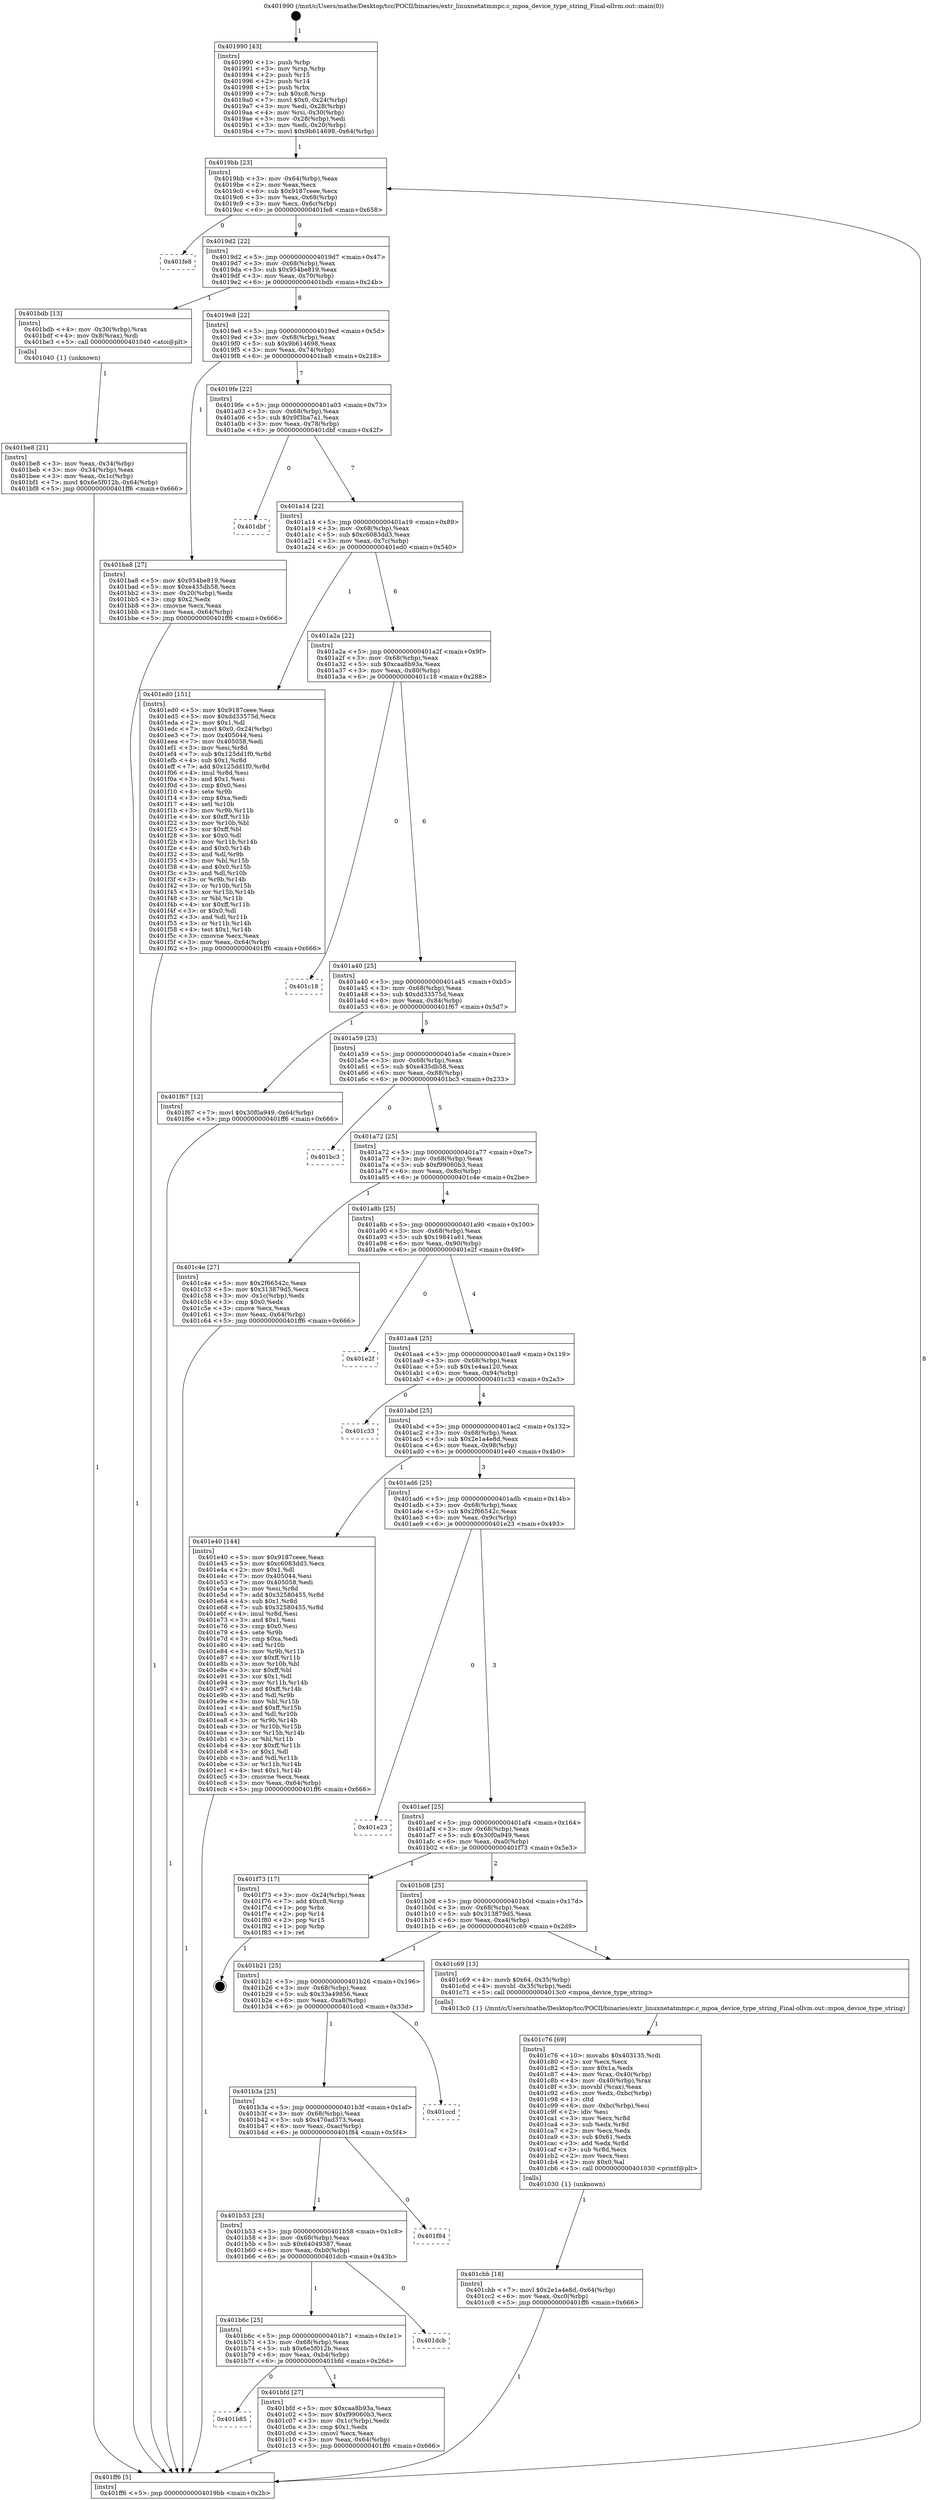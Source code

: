 digraph "0x401990" {
  label = "0x401990 (/mnt/c/Users/mathe/Desktop/tcc/POCII/binaries/extr_linuxnetatmmpc.c_mpoa_device_type_string_Final-ollvm.out::main(0))"
  labelloc = "t"
  node[shape=record]

  Entry [label="",width=0.3,height=0.3,shape=circle,fillcolor=black,style=filled]
  "0x4019bb" [label="{
     0x4019bb [23]\l
     | [instrs]\l
     &nbsp;&nbsp;0x4019bb \<+3\>: mov -0x64(%rbp),%eax\l
     &nbsp;&nbsp;0x4019be \<+2\>: mov %eax,%ecx\l
     &nbsp;&nbsp;0x4019c0 \<+6\>: sub $0x9187ceee,%ecx\l
     &nbsp;&nbsp;0x4019c6 \<+3\>: mov %eax,-0x68(%rbp)\l
     &nbsp;&nbsp;0x4019c9 \<+3\>: mov %ecx,-0x6c(%rbp)\l
     &nbsp;&nbsp;0x4019cc \<+6\>: je 0000000000401fe8 \<main+0x658\>\l
  }"]
  "0x401fe8" [label="{
     0x401fe8\l
  }", style=dashed]
  "0x4019d2" [label="{
     0x4019d2 [22]\l
     | [instrs]\l
     &nbsp;&nbsp;0x4019d2 \<+5\>: jmp 00000000004019d7 \<main+0x47\>\l
     &nbsp;&nbsp;0x4019d7 \<+3\>: mov -0x68(%rbp),%eax\l
     &nbsp;&nbsp;0x4019da \<+5\>: sub $0x954be819,%eax\l
     &nbsp;&nbsp;0x4019df \<+3\>: mov %eax,-0x70(%rbp)\l
     &nbsp;&nbsp;0x4019e2 \<+6\>: je 0000000000401bdb \<main+0x24b\>\l
  }"]
  Exit [label="",width=0.3,height=0.3,shape=circle,fillcolor=black,style=filled,peripheries=2]
  "0x401bdb" [label="{
     0x401bdb [13]\l
     | [instrs]\l
     &nbsp;&nbsp;0x401bdb \<+4\>: mov -0x30(%rbp),%rax\l
     &nbsp;&nbsp;0x401bdf \<+4\>: mov 0x8(%rax),%rdi\l
     &nbsp;&nbsp;0x401be3 \<+5\>: call 0000000000401040 \<atoi@plt\>\l
     | [calls]\l
     &nbsp;&nbsp;0x401040 \{1\} (unknown)\l
  }"]
  "0x4019e8" [label="{
     0x4019e8 [22]\l
     | [instrs]\l
     &nbsp;&nbsp;0x4019e8 \<+5\>: jmp 00000000004019ed \<main+0x5d\>\l
     &nbsp;&nbsp;0x4019ed \<+3\>: mov -0x68(%rbp),%eax\l
     &nbsp;&nbsp;0x4019f0 \<+5\>: sub $0x9b614698,%eax\l
     &nbsp;&nbsp;0x4019f5 \<+3\>: mov %eax,-0x74(%rbp)\l
     &nbsp;&nbsp;0x4019f8 \<+6\>: je 0000000000401ba8 \<main+0x218\>\l
  }"]
  "0x401cbb" [label="{
     0x401cbb [18]\l
     | [instrs]\l
     &nbsp;&nbsp;0x401cbb \<+7\>: movl $0x2e1a4e8d,-0x64(%rbp)\l
     &nbsp;&nbsp;0x401cc2 \<+6\>: mov %eax,-0xc0(%rbp)\l
     &nbsp;&nbsp;0x401cc8 \<+5\>: jmp 0000000000401ff6 \<main+0x666\>\l
  }"]
  "0x401ba8" [label="{
     0x401ba8 [27]\l
     | [instrs]\l
     &nbsp;&nbsp;0x401ba8 \<+5\>: mov $0x954be819,%eax\l
     &nbsp;&nbsp;0x401bad \<+5\>: mov $0xe435db58,%ecx\l
     &nbsp;&nbsp;0x401bb2 \<+3\>: mov -0x20(%rbp),%edx\l
     &nbsp;&nbsp;0x401bb5 \<+3\>: cmp $0x2,%edx\l
     &nbsp;&nbsp;0x401bb8 \<+3\>: cmovne %ecx,%eax\l
     &nbsp;&nbsp;0x401bbb \<+3\>: mov %eax,-0x64(%rbp)\l
     &nbsp;&nbsp;0x401bbe \<+5\>: jmp 0000000000401ff6 \<main+0x666\>\l
  }"]
  "0x4019fe" [label="{
     0x4019fe [22]\l
     | [instrs]\l
     &nbsp;&nbsp;0x4019fe \<+5\>: jmp 0000000000401a03 \<main+0x73\>\l
     &nbsp;&nbsp;0x401a03 \<+3\>: mov -0x68(%rbp),%eax\l
     &nbsp;&nbsp;0x401a06 \<+5\>: sub $0x9f3ba7a1,%eax\l
     &nbsp;&nbsp;0x401a0b \<+3\>: mov %eax,-0x78(%rbp)\l
     &nbsp;&nbsp;0x401a0e \<+6\>: je 0000000000401dbf \<main+0x42f\>\l
  }"]
  "0x401ff6" [label="{
     0x401ff6 [5]\l
     | [instrs]\l
     &nbsp;&nbsp;0x401ff6 \<+5\>: jmp 00000000004019bb \<main+0x2b\>\l
  }"]
  "0x401990" [label="{
     0x401990 [43]\l
     | [instrs]\l
     &nbsp;&nbsp;0x401990 \<+1\>: push %rbp\l
     &nbsp;&nbsp;0x401991 \<+3\>: mov %rsp,%rbp\l
     &nbsp;&nbsp;0x401994 \<+2\>: push %r15\l
     &nbsp;&nbsp;0x401996 \<+2\>: push %r14\l
     &nbsp;&nbsp;0x401998 \<+1\>: push %rbx\l
     &nbsp;&nbsp;0x401999 \<+7\>: sub $0xc8,%rsp\l
     &nbsp;&nbsp;0x4019a0 \<+7\>: movl $0x0,-0x24(%rbp)\l
     &nbsp;&nbsp;0x4019a7 \<+3\>: mov %edi,-0x28(%rbp)\l
     &nbsp;&nbsp;0x4019aa \<+4\>: mov %rsi,-0x30(%rbp)\l
     &nbsp;&nbsp;0x4019ae \<+3\>: mov -0x28(%rbp),%edi\l
     &nbsp;&nbsp;0x4019b1 \<+3\>: mov %edi,-0x20(%rbp)\l
     &nbsp;&nbsp;0x4019b4 \<+7\>: movl $0x9b614698,-0x64(%rbp)\l
  }"]
  "0x401be8" [label="{
     0x401be8 [21]\l
     | [instrs]\l
     &nbsp;&nbsp;0x401be8 \<+3\>: mov %eax,-0x34(%rbp)\l
     &nbsp;&nbsp;0x401beb \<+3\>: mov -0x34(%rbp),%eax\l
     &nbsp;&nbsp;0x401bee \<+3\>: mov %eax,-0x1c(%rbp)\l
     &nbsp;&nbsp;0x401bf1 \<+7\>: movl $0x6e5f012b,-0x64(%rbp)\l
     &nbsp;&nbsp;0x401bf8 \<+5\>: jmp 0000000000401ff6 \<main+0x666\>\l
  }"]
  "0x401c76" [label="{
     0x401c76 [69]\l
     | [instrs]\l
     &nbsp;&nbsp;0x401c76 \<+10\>: movabs $0x403135,%rdi\l
     &nbsp;&nbsp;0x401c80 \<+2\>: xor %ecx,%ecx\l
     &nbsp;&nbsp;0x401c82 \<+5\>: mov $0x1a,%edx\l
     &nbsp;&nbsp;0x401c87 \<+4\>: mov %rax,-0x40(%rbp)\l
     &nbsp;&nbsp;0x401c8b \<+4\>: mov -0x40(%rbp),%rax\l
     &nbsp;&nbsp;0x401c8f \<+3\>: movsbl (%rax),%eax\l
     &nbsp;&nbsp;0x401c92 \<+6\>: mov %edx,-0xbc(%rbp)\l
     &nbsp;&nbsp;0x401c98 \<+1\>: cltd\l
     &nbsp;&nbsp;0x401c99 \<+6\>: mov -0xbc(%rbp),%esi\l
     &nbsp;&nbsp;0x401c9f \<+2\>: idiv %esi\l
     &nbsp;&nbsp;0x401ca1 \<+3\>: mov %ecx,%r8d\l
     &nbsp;&nbsp;0x401ca4 \<+3\>: sub %edx,%r8d\l
     &nbsp;&nbsp;0x401ca7 \<+2\>: mov %ecx,%edx\l
     &nbsp;&nbsp;0x401ca9 \<+3\>: sub $0x61,%edx\l
     &nbsp;&nbsp;0x401cac \<+3\>: add %edx,%r8d\l
     &nbsp;&nbsp;0x401caf \<+3\>: sub %r8d,%ecx\l
     &nbsp;&nbsp;0x401cb2 \<+2\>: mov %ecx,%esi\l
     &nbsp;&nbsp;0x401cb4 \<+2\>: mov $0x0,%al\l
     &nbsp;&nbsp;0x401cb6 \<+5\>: call 0000000000401030 \<printf@plt\>\l
     | [calls]\l
     &nbsp;&nbsp;0x401030 \{1\} (unknown)\l
  }"]
  "0x401dbf" [label="{
     0x401dbf\l
  }", style=dashed]
  "0x401a14" [label="{
     0x401a14 [22]\l
     | [instrs]\l
     &nbsp;&nbsp;0x401a14 \<+5\>: jmp 0000000000401a19 \<main+0x89\>\l
     &nbsp;&nbsp;0x401a19 \<+3\>: mov -0x68(%rbp),%eax\l
     &nbsp;&nbsp;0x401a1c \<+5\>: sub $0xc6083dd3,%eax\l
     &nbsp;&nbsp;0x401a21 \<+3\>: mov %eax,-0x7c(%rbp)\l
     &nbsp;&nbsp;0x401a24 \<+6\>: je 0000000000401ed0 \<main+0x540\>\l
  }"]
  "0x401b85" [label="{
     0x401b85\l
  }", style=dashed]
  "0x401ed0" [label="{
     0x401ed0 [151]\l
     | [instrs]\l
     &nbsp;&nbsp;0x401ed0 \<+5\>: mov $0x9187ceee,%eax\l
     &nbsp;&nbsp;0x401ed5 \<+5\>: mov $0xdd33575d,%ecx\l
     &nbsp;&nbsp;0x401eda \<+2\>: mov $0x1,%dl\l
     &nbsp;&nbsp;0x401edc \<+7\>: movl $0x0,-0x24(%rbp)\l
     &nbsp;&nbsp;0x401ee3 \<+7\>: mov 0x405044,%esi\l
     &nbsp;&nbsp;0x401eea \<+7\>: mov 0x405058,%edi\l
     &nbsp;&nbsp;0x401ef1 \<+3\>: mov %esi,%r8d\l
     &nbsp;&nbsp;0x401ef4 \<+7\>: sub $0x125dd1f0,%r8d\l
     &nbsp;&nbsp;0x401efb \<+4\>: sub $0x1,%r8d\l
     &nbsp;&nbsp;0x401eff \<+7\>: add $0x125dd1f0,%r8d\l
     &nbsp;&nbsp;0x401f06 \<+4\>: imul %r8d,%esi\l
     &nbsp;&nbsp;0x401f0a \<+3\>: and $0x1,%esi\l
     &nbsp;&nbsp;0x401f0d \<+3\>: cmp $0x0,%esi\l
     &nbsp;&nbsp;0x401f10 \<+4\>: sete %r9b\l
     &nbsp;&nbsp;0x401f14 \<+3\>: cmp $0xa,%edi\l
     &nbsp;&nbsp;0x401f17 \<+4\>: setl %r10b\l
     &nbsp;&nbsp;0x401f1b \<+3\>: mov %r9b,%r11b\l
     &nbsp;&nbsp;0x401f1e \<+4\>: xor $0xff,%r11b\l
     &nbsp;&nbsp;0x401f22 \<+3\>: mov %r10b,%bl\l
     &nbsp;&nbsp;0x401f25 \<+3\>: xor $0xff,%bl\l
     &nbsp;&nbsp;0x401f28 \<+3\>: xor $0x0,%dl\l
     &nbsp;&nbsp;0x401f2b \<+3\>: mov %r11b,%r14b\l
     &nbsp;&nbsp;0x401f2e \<+4\>: and $0x0,%r14b\l
     &nbsp;&nbsp;0x401f32 \<+3\>: and %dl,%r9b\l
     &nbsp;&nbsp;0x401f35 \<+3\>: mov %bl,%r15b\l
     &nbsp;&nbsp;0x401f38 \<+4\>: and $0x0,%r15b\l
     &nbsp;&nbsp;0x401f3c \<+3\>: and %dl,%r10b\l
     &nbsp;&nbsp;0x401f3f \<+3\>: or %r9b,%r14b\l
     &nbsp;&nbsp;0x401f42 \<+3\>: or %r10b,%r15b\l
     &nbsp;&nbsp;0x401f45 \<+3\>: xor %r15b,%r14b\l
     &nbsp;&nbsp;0x401f48 \<+3\>: or %bl,%r11b\l
     &nbsp;&nbsp;0x401f4b \<+4\>: xor $0xff,%r11b\l
     &nbsp;&nbsp;0x401f4f \<+3\>: or $0x0,%dl\l
     &nbsp;&nbsp;0x401f52 \<+3\>: and %dl,%r11b\l
     &nbsp;&nbsp;0x401f55 \<+3\>: or %r11b,%r14b\l
     &nbsp;&nbsp;0x401f58 \<+4\>: test $0x1,%r14b\l
     &nbsp;&nbsp;0x401f5c \<+3\>: cmovne %ecx,%eax\l
     &nbsp;&nbsp;0x401f5f \<+3\>: mov %eax,-0x64(%rbp)\l
     &nbsp;&nbsp;0x401f62 \<+5\>: jmp 0000000000401ff6 \<main+0x666\>\l
  }"]
  "0x401a2a" [label="{
     0x401a2a [22]\l
     | [instrs]\l
     &nbsp;&nbsp;0x401a2a \<+5\>: jmp 0000000000401a2f \<main+0x9f\>\l
     &nbsp;&nbsp;0x401a2f \<+3\>: mov -0x68(%rbp),%eax\l
     &nbsp;&nbsp;0x401a32 \<+5\>: sub $0xcaa8b93a,%eax\l
     &nbsp;&nbsp;0x401a37 \<+3\>: mov %eax,-0x80(%rbp)\l
     &nbsp;&nbsp;0x401a3a \<+6\>: je 0000000000401c18 \<main+0x288\>\l
  }"]
  "0x401bfd" [label="{
     0x401bfd [27]\l
     | [instrs]\l
     &nbsp;&nbsp;0x401bfd \<+5\>: mov $0xcaa8b93a,%eax\l
     &nbsp;&nbsp;0x401c02 \<+5\>: mov $0xf99060b3,%ecx\l
     &nbsp;&nbsp;0x401c07 \<+3\>: mov -0x1c(%rbp),%edx\l
     &nbsp;&nbsp;0x401c0a \<+3\>: cmp $0x1,%edx\l
     &nbsp;&nbsp;0x401c0d \<+3\>: cmovl %ecx,%eax\l
     &nbsp;&nbsp;0x401c10 \<+3\>: mov %eax,-0x64(%rbp)\l
     &nbsp;&nbsp;0x401c13 \<+5\>: jmp 0000000000401ff6 \<main+0x666\>\l
  }"]
  "0x401c18" [label="{
     0x401c18\l
  }", style=dashed]
  "0x401a40" [label="{
     0x401a40 [25]\l
     | [instrs]\l
     &nbsp;&nbsp;0x401a40 \<+5\>: jmp 0000000000401a45 \<main+0xb5\>\l
     &nbsp;&nbsp;0x401a45 \<+3\>: mov -0x68(%rbp),%eax\l
     &nbsp;&nbsp;0x401a48 \<+5\>: sub $0xdd33575d,%eax\l
     &nbsp;&nbsp;0x401a4d \<+6\>: mov %eax,-0x84(%rbp)\l
     &nbsp;&nbsp;0x401a53 \<+6\>: je 0000000000401f67 \<main+0x5d7\>\l
  }"]
  "0x401b6c" [label="{
     0x401b6c [25]\l
     | [instrs]\l
     &nbsp;&nbsp;0x401b6c \<+5\>: jmp 0000000000401b71 \<main+0x1e1\>\l
     &nbsp;&nbsp;0x401b71 \<+3\>: mov -0x68(%rbp),%eax\l
     &nbsp;&nbsp;0x401b74 \<+5\>: sub $0x6e5f012b,%eax\l
     &nbsp;&nbsp;0x401b79 \<+6\>: mov %eax,-0xb4(%rbp)\l
     &nbsp;&nbsp;0x401b7f \<+6\>: je 0000000000401bfd \<main+0x26d\>\l
  }"]
  "0x401f67" [label="{
     0x401f67 [12]\l
     | [instrs]\l
     &nbsp;&nbsp;0x401f67 \<+7\>: movl $0x30f0a949,-0x64(%rbp)\l
     &nbsp;&nbsp;0x401f6e \<+5\>: jmp 0000000000401ff6 \<main+0x666\>\l
  }"]
  "0x401a59" [label="{
     0x401a59 [25]\l
     | [instrs]\l
     &nbsp;&nbsp;0x401a59 \<+5\>: jmp 0000000000401a5e \<main+0xce\>\l
     &nbsp;&nbsp;0x401a5e \<+3\>: mov -0x68(%rbp),%eax\l
     &nbsp;&nbsp;0x401a61 \<+5\>: sub $0xe435db58,%eax\l
     &nbsp;&nbsp;0x401a66 \<+6\>: mov %eax,-0x88(%rbp)\l
     &nbsp;&nbsp;0x401a6c \<+6\>: je 0000000000401bc3 \<main+0x233\>\l
  }"]
  "0x401dcb" [label="{
     0x401dcb\l
  }", style=dashed]
  "0x401bc3" [label="{
     0x401bc3\l
  }", style=dashed]
  "0x401a72" [label="{
     0x401a72 [25]\l
     | [instrs]\l
     &nbsp;&nbsp;0x401a72 \<+5\>: jmp 0000000000401a77 \<main+0xe7\>\l
     &nbsp;&nbsp;0x401a77 \<+3\>: mov -0x68(%rbp),%eax\l
     &nbsp;&nbsp;0x401a7a \<+5\>: sub $0xf99060b3,%eax\l
     &nbsp;&nbsp;0x401a7f \<+6\>: mov %eax,-0x8c(%rbp)\l
     &nbsp;&nbsp;0x401a85 \<+6\>: je 0000000000401c4e \<main+0x2be\>\l
  }"]
  "0x401b53" [label="{
     0x401b53 [25]\l
     | [instrs]\l
     &nbsp;&nbsp;0x401b53 \<+5\>: jmp 0000000000401b58 \<main+0x1c8\>\l
     &nbsp;&nbsp;0x401b58 \<+3\>: mov -0x68(%rbp),%eax\l
     &nbsp;&nbsp;0x401b5b \<+5\>: sub $0x64049387,%eax\l
     &nbsp;&nbsp;0x401b60 \<+6\>: mov %eax,-0xb0(%rbp)\l
     &nbsp;&nbsp;0x401b66 \<+6\>: je 0000000000401dcb \<main+0x43b\>\l
  }"]
  "0x401c4e" [label="{
     0x401c4e [27]\l
     | [instrs]\l
     &nbsp;&nbsp;0x401c4e \<+5\>: mov $0x2f66542c,%eax\l
     &nbsp;&nbsp;0x401c53 \<+5\>: mov $0x313879d5,%ecx\l
     &nbsp;&nbsp;0x401c58 \<+3\>: mov -0x1c(%rbp),%edx\l
     &nbsp;&nbsp;0x401c5b \<+3\>: cmp $0x0,%edx\l
     &nbsp;&nbsp;0x401c5e \<+3\>: cmove %ecx,%eax\l
     &nbsp;&nbsp;0x401c61 \<+3\>: mov %eax,-0x64(%rbp)\l
     &nbsp;&nbsp;0x401c64 \<+5\>: jmp 0000000000401ff6 \<main+0x666\>\l
  }"]
  "0x401a8b" [label="{
     0x401a8b [25]\l
     | [instrs]\l
     &nbsp;&nbsp;0x401a8b \<+5\>: jmp 0000000000401a90 \<main+0x100\>\l
     &nbsp;&nbsp;0x401a90 \<+3\>: mov -0x68(%rbp),%eax\l
     &nbsp;&nbsp;0x401a93 \<+5\>: sub $0x19841a61,%eax\l
     &nbsp;&nbsp;0x401a98 \<+6\>: mov %eax,-0x90(%rbp)\l
     &nbsp;&nbsp;0x401a9e \<+6\>: je 0000000000401e2f \<main+0x49f\>\l
  }"]
  "0x401f84" [label="{
     0x401f84\l
  }", style=dashed]
  "0x401e2f" [label="{
     0x401e2f\l
  }", style=dashed]
  "0x401aa4" [label="{
     0x401aa4 [25]\l
     | [instrs]\l
     &nbsp;&nbsp;0x401aa4 \<+5\>: jmp 0000000000401aa9 \<main+0x119\>\l
     &nbsp;&nbsp;0x401aa9 \<+3\>: mov -0x68(%rbp),%eax\l
     &nbsp;&nbsp;0x401aac \<+5\>: sub $0x1e4aa120,%eax\l
     &nbsp;&nbsp;0x401ab1 \<+6\>: mov %eax,-0x94(%rbp)\l
     &nbsp;&nbsp;0x401ab7 \<+6\>: je 0000000000401c33 \<main+0x2a3\>\l
  }"]
  "0x401b3a" [label="{
     0x401b3a [25]\l
     | [instrs]\l
     &nbsp;&nbsp;0x401b3a \<+5\>: jmp 0000000000401b3f \<main+0x1af\>\l
     &nbsp;&nbsp;0x401b3f \<+3\>: mov -0x68(%rbp),%eax\l
     &nbsp;&nbsp;0x401b42 \<+5\>: sub $0x470ad373,%eax\l
     &nbsp;&nbsp;0x401b47 \<+6\>: mov %eax,-0xac(%rbp)\l
     &nbsp;&nbsp;0x401b4d \<+6\>: je 0000000000401f84 \<main+0x5f4\>\l
  }"]
  "0x401c33" [label="{
     0x401c33\l
  }", style=dashed]
  "0x401abd" [label="{
     0x401abd [25]\l
     | [instrs]\l
     &nbsp;&nbsp;0x401abd \<+5\>: jmp 0000000000401ac2 \<main+0x132\>\l
     &nbsp;&nbsp;0x401ac2 \<+3\>: mov -0x68(%rbp),%eax\l
     &nbsp;&nbsp;0x401ac5 \<+5\>: sub $0x2e1a4e8d,%eax\l
     &nbsp;&nbsp;0x401aca \<+6\>: mov %eax,-0x98(%rbp)\l
     &nbsp;&nbsp;0x401ad0 \<+6\>: je 0000000000401e40 \<main+0x4b0\>\l
  }"]
  "0x401ccd" [label="{
     0x401ccd\l
  }", style=dashed]
  "0x401e40" [label="{
     0x401e40 [144]\l
     | [instrs]\l
     &nbsp;&nbsp;0x401e40 \<+5\>: mov $0x9187ceee,%eax\l
     &nbsp;&nbsp;0x401e45 \<+5\>: mov $0xc6083dd3,%ecx\l
     &nbsp;&nbsp;0x401e4a \<+2\>: mov $0x1,%dl\l
     &nbsp;&nbsp;0x401e4c \<+7\>: mov 0x405044,%esi\l
     &nbsp;&nbsp;0x401e53 \<+7\>: mov 0x405058,%edi\l
     &nbsp;&nbsp;0x401e5a \<+3\>: mov %esi,%r8d\l
     &nbsp;&nbsp;0x401e5d \<+7\>: add $0x32580455,%r8d\l
     &nbsp;&nbsp;0x401e64 \<+4\>: sub $0x1,%r8d\l
     &nbsp;&nbsp;0x401e68 \<+7\>: sub $0x32580455,%r8d\l
     &nbsp;&nbsp;0x401e6f \<+4\>: imul %r8d,%esi\l
     &nbsp;&nbsp;0x401e73 \<+3\>: and $0x1,%esi\l
     &nbsp;&nbsp;0x401e76 \<+3\>: cmp $0x0,%esi\l
     &nbsp;&nbsp;0x401e79 \<+4\>: sete %r9b\l
     &nbsp;&nbsp;0x401e7d \<+3\>: cmp $0xa,%edi\l
     &nbsp;&nbsp;0x401e80 \<+4\>: setl %r10b\l
     &nbsp;&nbsp;0x401e84 \<+3\>: mov %r9b,%r11b\l
     &nbsp;&nbsp;0x401e87 \<+4\>: xor $0xff,%r11b\l
     &nbsp;&nbsp;0x401e8b \<+3\>: mov %r10b,%bl\l
     &nbsp;&nbsp;0x401e8e \<+3\>: xor $0xff,%bl\l
     &nbsp;&nbsp;0x401e91 \<+3\>: xor $0x1,%dl\l
     &nbsp;&nbsp;0x401e94 \<+3\>: mov %r11b,%r14b\l
     &nbsp;&nbsp;0x401e97 \<+4\>: and $0xff,%r14b\l
     &nbsp;&nbsp;0x401e9b \<+3\>: and %dl,%r9b\l
     &nbsp;&nbsp;0x401e9e \<+3\>: mov %bl,%r15b\l
     &nbsp;&nbsp;0x401ea1 \<+4\>: and $0xff,%r15b\l
     &nbsp;&nbsp;0x401ea5 \<+3\>: and %dl,%r10b\l
     &nbsp;&nbsp;0x401ea8 \<+3\>: or %r9b,%r14b\l
     &nbsp;&nbsp;0x401eab \<+3\>: or %r10b,%r15b\l
     &nbsp;&nbsp;0x401eae \<+3\>: xor %r15b,%r14b\l
     &nbsp;&nbsp;0x401eb1 \<+3\>: or %bl,%r11b\l
     &nbsp;&nbsp;0x401eb4 \<+4\>: xor $0xff,%r11b\l
     &nbsp;&nbsp;0x401eb8 \<+3\>: or $0x1,%dl\l
     &nbsp;&nbsp;0x401ebb \<+3\>: and %dl,%r11b\l
     &nbsp;&nbsp;0x401ebe \<+3\>: or %r11b,%r14b\l
     &nbsp;&nbsp;0x401ec1 \<+4\>: test $0x1,%r14b\l
     &nbsp;&nbsp;0x401ec5 \<+3\>: cmovne %ecx,%eax\l
     &nbsp;&nbsp;0x401ec8 \<+3\>: mov %eax,-0x64(%rbp)\l
     &nbsp;&nbsp;0x401ecb \<+5\>: jmp 0000000000401ff6 \<main+0x666\>\l
  }"]
  "0x401ad6" [label="{
     0x401ad6 [25]\l
     | [instrs]\l
     &nbsp;&nbsp;0x401ad6 \<+5\>: jmp 0000000000401adb \<main+0x14b\>\l
     &nbsp;&nbsp;0x401adb \<+3\>: mov -0x68(%rbp),%eax\l
     &nbsp;&nbsp;0x401ade \<+5\>: sub $0x2f66542c,%eax\l
     &nbsp;&nbsp;0x401ae3 \<+6\>: mov %eax,-0x9c(%rbp)\l
     &nbsp;&nbsp;0x401ae9 \<+6\>: je 0000000000401e23 \<main+0x493\>\l
  }"]
  "0x401b21" [label="{
     0x401b21 [25]\l
     | [instrs]\l
     &nbsp;&nbsp;0x401b21 \<+5\>: jmp 0000000000401b26 \<main+0x196\>\l
     &nbsp;&nbsp;0x401b26 \<+3\>: mov -0x68(%rbp),%eax\l
     &nbsp;&nbsp;0x401b29 \<+5\>: sub $0x33a49856,%eax\l
     &nbsp;&nbsp;0x401b2e \<+6\>: mov %eax,-0xa8(%rbp)\l
     &nbsp;&nbsp;0x401b34 \<+6\>: je 0000000000401ccd \<main+0x33d\>\l
  }"]
  "0x401e23" [label="{
     0x401e23\l
  }", style=dashed]
  "0x401aef" [label="{
     0x401aef [25]\l
     | [instrs]\l
     &nbsp;&nbsp;0x401aef \<+5\>: jmp 0000000000401af4 \<main+0x164\>\l
     &nbsp;&nbsp;0x401af4 \<+3\>: mov -0x68(%rbp),%eax\l
     &nbsp;&nbsp;0x401af7 \<+5\>: sub $0x30f0a949,%eax\l
     &nbsp;&nbsp;0x401afc \<+6\>: mov %eax,-0xa0(%rbp)\l
     &nbsp;&nbsp;0x401b02 \<+6\>: je 0000000000401f73 \<main+0x5e3\>\l
  }"]
  "0x401c69" [label="{
     0x401c69 [13]\l
     | [instrs]\l
     &nbsp;&nbsp;0x401c69 \<+4\>: movb $0x64,-0x35(%rbp)\l
     &nbsp;&nbsp;0x401c6d \<+4\>: movsbl -0x35(%rbp),%edi\l
     &nbsp;&nbsp;0x401c71 \<+5\>: call 00000000004013c0 \<mpoa_device_type_string\>\l
     | [calls]\l
     &nbsp;&nbsp;0x4013c0 \{1\} (/mnt/c/Users/mathe/Desktop/tcc/POCII/binaries/extr_linuxnetatmmpc.c_mpoa_device_type_string_Final-ollvm.out::mpoa_device_type_string)\l
  }"]
  "0x401f73" [label="{
     0x401f73 [17]\l
     | [instrs]\l
     &nbsp;&nbsp;0x401f73 \<+3\>: mov -0x24(%rbp),%eax\l
     &nbsp;&nbsp;0x401f76 \<+7\>: add $0xc8,%rsp\l
     &nbsp;&nbsp;0x401f7d \<+1\>: pop %rbx\l
     &nbsp;&nbsp;0x401f7e \<+2\>: pop %r14\l
     &nbsp;&nbsp;0x401f80 \<+2\>: pop %r15\l
     &nbsp;&nbsp;0x401f82 \<+1\>: pop %rbp\l
     &nbsp;&nbsp;0x401f83 \<+1\>: ret\l
  }"]
  "0x401b08" [label="{
     0x401b08 [25]\l
     | [instrs]\l
     &nbsp;&nbsp;0x401b08 \<+5\>: jmp 0000000000401b0d \<main+0x17d\>\l
     &nbsp;&nbsp;0x401b0d \<+3\>: mov -0x68(%rbp),%eax\l
     &nbsp;&nbsp;0x401b10 \<+5\>: sub $0x313879d5,%eax\l
     &nbsp;&nbsp;0x401b15 \<+6\>: mov %eax,-0xa4(%rbp)\l
     &nbsp;&nbsp;0x401b1b \<+6\>: je 0000000000401c69 \<main+0x2d9\>\l
  }"]
  Entry -> "0x401990" [label=" 1"]
  "0x4019bb" -> "0x401fe8" [label=" 0"]
  "0x4019bb" -> "0x4019d2" [label=" 9"]
  "0x401f73" -> Exit [label=" 1"]
  "0x4019d2" -> "0x401bdb" [label=" 1"]
  "0x4019d2" -> "0x4019e8" [label=" 8"]
  "0x401f67" -> "0x401ff6" [label=" 1"]
  "0x4019e8" -> "0x401ba8" [label=" 1"]
  "0x4019e8" -> "0x4019fe" [label=" 7"]
  "0x401ba8" -> "0x401ff6" [label=" 1"]
  "0x401990" -> "0x4019bb" [label=" 1"]
  "0x401ff6" -> "0x4019bb" [label=" 8"]
  "0x401bdb" -> "0x401be8" [label=" 1"]
  "0x401be8" -> "0x401ff6" [label=" 1"]
  "0x401ed0" -> "0x401ff6" [label=" 1"]
  "0x4019fe" -> "0x401dbf" [label=" 0"]
  "0x4019fe" -> "0x401a14" [label=" 7"]
  "0x401e40" -> "0x401ff6" [label=" 1"]
  "0x401a14" -> "0x401ed0" [label=" 1"]
  "0x401a14" -> "0x401a2a" [label=" 6"]
  "0x401cbb" -> "0x401ff6" [label=" 1"]
  "0x401a2a" -> "0x401c18" [label=" 0"]
  "0x401a2a" -> "0x401a40" [label=" 6"]
  "0x401c76" -> "0x401cbb" [label=" 1"]
  "0x401a40" -> "0x401f67" [label=" 1"]
  "0x401a40" -> "0x401a59" [label=" 5"]
  "0x401c4e" -> "0x401ff6" [label=" 1"]
  "0x401a59" -> "0x401bc3" [label=" 0"]
  "0x401a59" -> "0x401a72" [label=" 5"]
  "0x401bfd" -> "0x401ff6" [label=" 1"]
  "0x401a72" -> "0x401c4e" [label=" 1"]
  "0x401a72" -> "0x401a8b" [label=" 4"]
  "0x401b6c" -> "0x401bfd" [label=" 1"]
  "0x401a8b" -> "0x401e2f" [label=" 0"]
  "0x401a8b" -> "0x401aa4" [label=" 4"]
  "0x401c69" -> "0x401c76" [label=" 1"]
  "0x401aa4" -> "0x401c33" [label=" 0"]
  "0x401aa4" -> "0x401abd" [label=" 4"]
  "0x401b53" -> "0x401dcb" [label=" 0"]
  "0x401abd" -> "0x401e40" [label=" 1"]
  "0x401abd" -> "0x401ad6" [label=" 3"]
  "0x401b6c" -> "0x401b85" [label=" 0"]
  "0x401ad6" -> "0x401e23" [label=" 0"]
  "0x401ad6" -> "0x401aef" [label=" 3"]
  "0x401b3a" -> "0x401f84" [label=" 0"]
  "0x401aef" -> "0x401f73" [label=" 1"]
  "0x401aef" -> "0x401b08" [label=" 2"]
  "0x401b53" -> "0x401b6c" [label=" 1"]
  "0x401b08" -> "0x401c69" [label=" 1"]
  "0x401b08" -> "0x401b21" [label=" 1"]
  "0x401b3a" -> "0x401b53" [label=" 1"]
  "0x401b21" -> "0x401ccd" [label=" 0"]
  "0x401b21" -> "0x401b3a" [label=" 1"]
}
